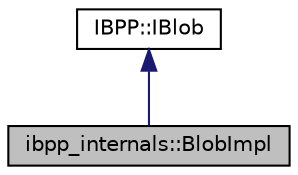 digraph "ibpp_internals::BlobImpl"
{
 // LATEX_PDF_SIZE
  edge [fontname="Helvetica",fontsize="10",labelfontname="Helvetica",labelfontsize="10"];
  node [fontname="Helvetica",fontsize="10",shape=record];
  Node1 [label="ibpp_internals::BlobImpl",height=0.2,width=0.4,color="black", fillcolor="grey75", style="filled", fontcolor="black",tooltip=" "];
  Node2 -> Node1 [dir="back",color="midnightblue",fontsize="10",style="solid",fontname="Helvetica"];
  Node2 [label="IBPP::IBlob",height=0.2,width=0.4,color="black", fillcolor="white", style="filled",URL="$classIBPP_1_1IBlob.html",tooltip=" "];
}
